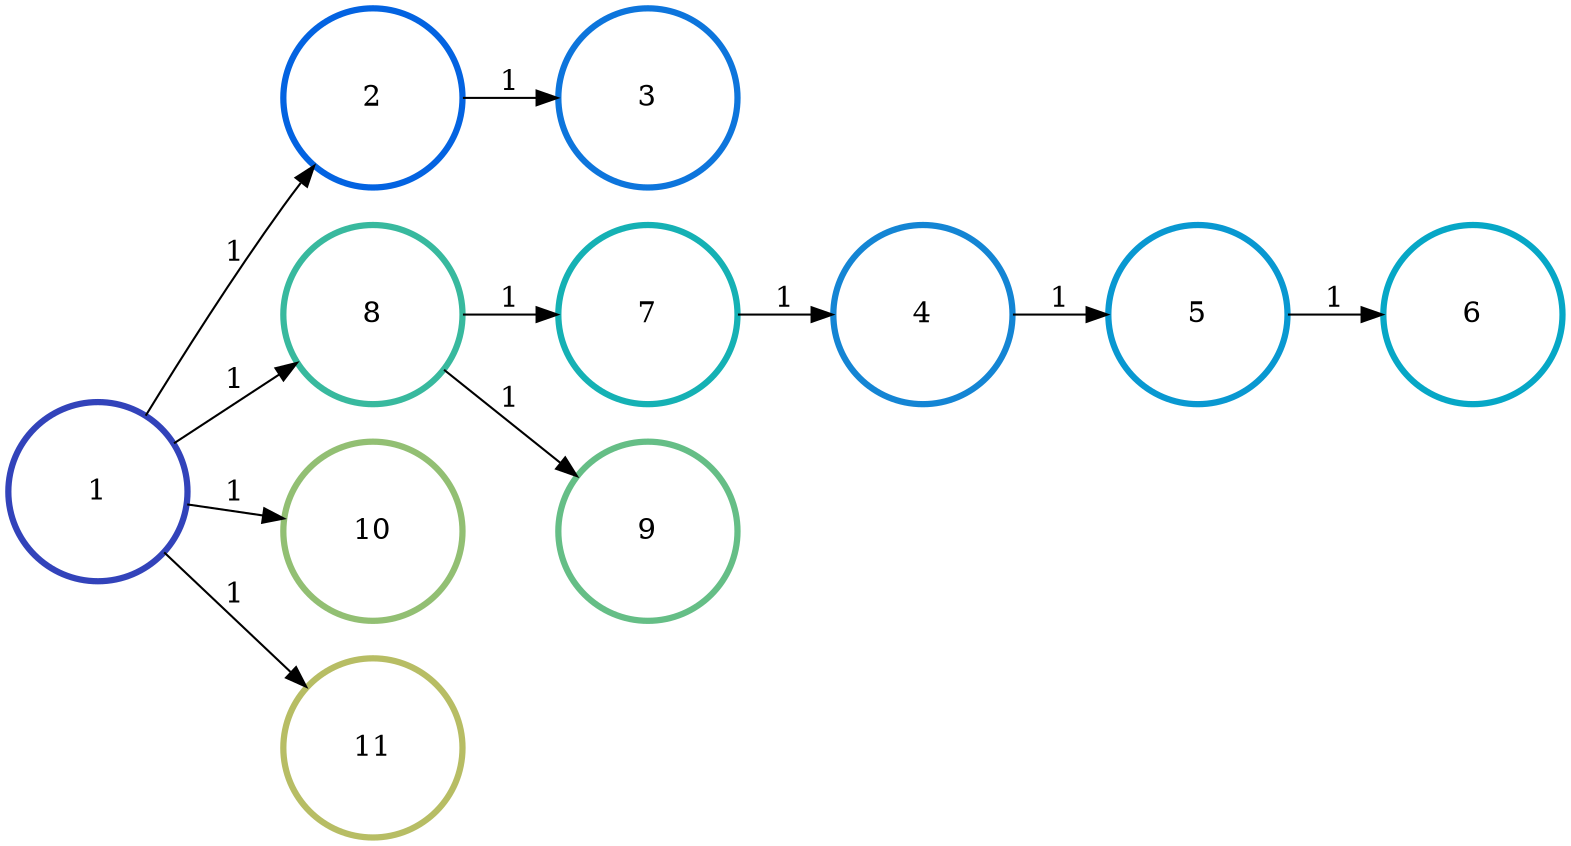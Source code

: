 digraph N {
	overlap="false"
	rankdir="LR"
	0 [label="1",width=1.2,height=1.2,style="",penwidth=3,color="#3243BA"]
	1 [label="2",width=1.2,height=1.2,style="",penwidth=3,color="#0363E1"]
	2 [label="3",width=1.2,height=1.2,style="",penwidth=3,color="#0D75DC"]
	3 [label="4",width=1.2,height=1.2,style="",penwidth=3,color="#1485D4"]
	4 [label="5",width=1.2,height=1.2,style="",penwidth=3,color="#0998D1"]
	5 [label="6",width=1.2,height=1.2,style="",penwidth=3,color="#06A7C6"]
	6 [label="7",width=1.2,height=1.2,style="",penwidth=3,color="#15B1B4"]
	7 [label="8",width=1.2,height=1.2,style="",penwidth=3,color="#38B99E"]
	8 [label="9",width=1.2,height=1.2,style="",penwidth=3,color="#65BE86"]
	9 [label="10",width=1.2,height=1.2,style="",penwidth=3,color="#92BF73"]
	10 [label="11",width=1.2,height=1.2,style="",penwidth=3,color="#B7BD64"]
	0 -> 1 [penwidth=1,color=black,label="1"]
	0 -> 7 [penwidth=1,color=black,label="1"]
	0 -> 9 [penwidth=1,color=black,label="1"]
	0 -> 10 [penwidth=1,color=black,label="1"]
	1 -> 2 [penwidth=1,color=black,label="1"]
	3 -> 4 [penwidth=1,color=black,label="1"]
	4 -> 5 [penwidth=1,color=black,label="1"]
	6 -> 3 [penwidth=1,color=black,label="1"]
	7 -> 6 [penwidth=1,color=black,label="1"]
	7 -> 8 [penwidth=1,color=black,label="1"]
}
